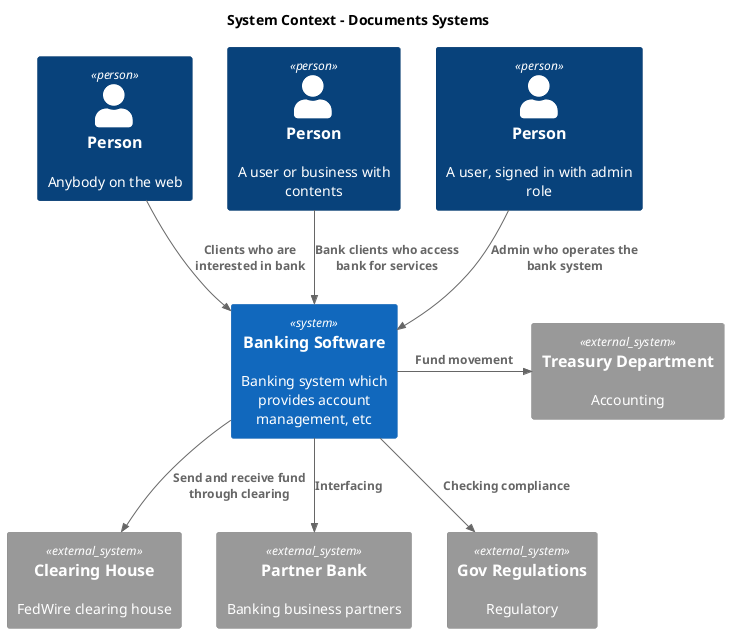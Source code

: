 @startuml
!include <C4/C4_Context>
title System Context - Documents Systems
scale 1
Person(anonymous, "Person", "Anybody on the web")
Person(aggregate, "Person", "A user or business with contents")
Person(admin, "Person", "A user, signed in with admin role")

System(bank, "Banking Software", "Banking system which provides account management, etc")
System_Ext(clearing, "Clearing House", "FedWire clearing house")
System_Ext(partner, "Partner Bank", "Banking business partners")
System_Ext(regulatory, "Gov Regulations", "Regulatory")
System_Ext(booking, "Treasury Department", "Accounting")

Rel(anonymous, bank, "Clients who are interested in bank")
Rel(aggregate, bank, "Bank clients who access bank for services")
Rel(admin, bank, "Admin who operates the bank system")
Rel(bank, clearing, "Send and receive fund through clearing")
Rel(bank, partner, "Interfacing")
Rel(bank, regulatory, "Checking compliance")
Rel_Right(bank, booking, "Fund movement")
@enduml
@startuml
!include <C4/C4_Container>
title Web App Container : High Level Technology Choice
Person(anonymous, "Person", "Anybody on the web")
Person(aggregate, "Person", "A user or business with contents")
Person(admin, "Person", "A user, signed in with admin role")

System_Boundary(cb, "System Boundary") {
  Container(web, "Web Application", "Spring MVC, Apache Tomcat", "Allows users to view bank accounts")
  Container_Ext(rdb, "Relational Database", "MySQL", "Stores accounts, etc")
  Container_Ext(fs, "File System", "Linux NFS", "Stores temporary data")
  Container(nosql, "Document Store", "DynamoDB", "Stores customer documents")
  Container(man, "Content Updater", "Web App", "Updates contents, etc")
}

System_Ext(apigateway, "API Gateway", "API Gateway")
System_Ext(lb, "Load Balancer", "Load Balancer")
System_Ext(clearing, "Clearing House", "FedWire clearing house")
System_Ext(partner, "Partner Bank", "Banking business partners")
System_Ext(regulatory, "Gov Regulations", "Regulatory")

Rel(anonymous, apigateway, "Uses HTTPS")
Rel(aggregate, apigateway, "Uses HTTPS")
Rel(admin, apigateway, "Uses HTTPS")
Rel(apigateway, lb, "Uses HTTPS / correlationId")
Rel(lb, web, "Uses HTTPS")
Rel(web, rdb, "SQL/JDBC")
Rel(web, nosql, "Read/Write documents")
Rel(web, fs, "Disk I/O")
Rel_Up(man, rdb, "SQL")
Rel_Up(man, fs, "Files")
Rel_Up(man, nosql, "Queries")
Rel_Up(clearing, man, "Docs")
Rel_Up(partner, man, "Docs")
Rel_Up(regulatory, man, "Doc")
@enduml
@startuml
!include <C4/C4_Component>
title Component Diagram - Building Blocks and Interactions
Person(anonymous, "Person", "Anybody on the web")
Person(aggregate, "Person", "A user or business with contents")
Person(admin, "Person", "A user, signed in with admin role")
Container_Boundary(webContainer, "Web Application") {
  Component(controller, "Controller", "Application Service - Spring Controller", "Accepts requests and responds with results")
  Component(service, "Service", "Domain Service", "Process business logic")
  Component(bookingConfirmation, "Booking Confirmation", "Aggregate Entity", "Creates booking, get payments, and make reservation, send notification")
  Component(paymentConfirmation, "Payment Confirmation", "Payment Entity")
  Component(reservation, "Reservation", "Reservation Entity")
  Component(metric, "Metric", "Splunk, Newrelic, Prometheus, Open Telemetry", "Metrics")
  Component(springContainer, "Spring Container", "Spring beans, MVC, security, etc")
}

System_Ext(kafka, "Kafka Cluster", "Notifications")
System_Ext(paymentGW, "Payment Gateway", "Make Payment")
System_Ext(partnerService, "Partner API", "Make Reservation")
System_Ext(s3, "S3", "Configuration data")
System_Ext(splunk, "Splunk", "Logs and audit")
System_Ext(newrelic, "Newrelic", "Monitoring")

Rel_R(controller, metric, "Request counter, logs, etc")
Rel_Up(service, metric, "Request counter, logs, etc")
Rel_L(springContainer, s3, "Load configurations")
Rel_R(metric, splunk, "Log information")
Rel_R(metric, newrelic, "Metrics")

Rel_Down(anonymous, controller, "HTTPS REST / correlationId / JSON / HTTP 500, 200/201 (created), 401(Unauth), 403(Forbidden), etc")
Rel_Down(aggregate, controller, "HTTPS REST / correlationId / JSON / HTTP 500, 200/201 (created), 401(Unauth), 403(Forbidden), etc")
Rel_Down(admin, controller, "REST / correlationI dJSON / HTTP 500, 200/201 (created), 401(Unauth), 403(Forbidden), etc")
Rel_Down(controller, service, "Booking processing: successful / failed / Rollback")
Rel_Down(service, bookingConfirmation, "Create booking confirmation")
Rel_Down(service, paymentConfirmation, "Request for payment")
Rel_Down(service, reservation, "Make reservation")
Rel_Down(service, paymentConfirmation, "Request for payment")
Rel_Down(service, kafka, "Send notifications")
Rel_Down(paymentConfirmation, paymentGW, "HTTP REST/correlationId")
Rel_Down(bookingConfirmation, partnerService, "HTTP REST/correlationId")
@enduml
@startuml
title Class Diagram
package x.y.booking.model {
  class BookingConfirmation <<aggregate entity>> {
    -PaymentConfirmation: paymentConfirmation
    -ReservationConfirmation reservation

    +processPayment()
    +processReservation()
    +cancelPayment()
    +refund()
    +cancelReservation()
  }

  enum state {
    PENDING_RESERVATION
    PENDING_PAYMENT
    PAYMENT_IN_PROGRESS
    RESERVATION_IN_PROGRESS
  }

  class ReservationConfirmation <<entity>> {
    - List<LineItem> items
  }

  class PaymentConfirmation <<entity>> {
    - BigDecimal: amount
    - String: currency
    - String: creditCardNumberLastFourDigit
  }

  class LineItem <<value object>> {}
}

BookingConfirmation -- state : defines
BookingConfirmation "1" *-- "1" ReservationConfirmation
BookingConfirmation "1" *-- "1" PaymentConfirmation
ReservationConfirmation "1" *-- "*"LineItem
@enduml
@startuml
header BookingConfirmation State Machine
title BookingConfirmation State Diagram
[*] --> PENDING_PAYMENT : BookingConfirmation instance created
PENDING_PAYMENT : Customer has committed to the referenceProposal
PENDING_PAYMENT : but the payment has not been paid yet.

state Reservation {
  PENDING_RESERVATION -> RESERVATION_IN_PROGRESS
  PENDING_RESERVATION : customer has paid. Reservation has not started.

  RESERVATION_IN_PROGRESS -> RESERVATION_CONFIRMED
  RESERVATION_IN_PROGRESS : reservation has been started
  RESERVATION_CONFIRMED : all reservations have been confirmed
}

state Cancellation {
  CANCELLATION_IN_PROGRESS -> CANCELLED
}

PENDING_PAYMENT --> Reservation
PENDING_PAYMENT --> Cancellation
RESERVATION_CONFIRMED --> Cancellation

CANCELLED --> [*]
RESERVATION_CONFIRMED --> [*]

@enduml
